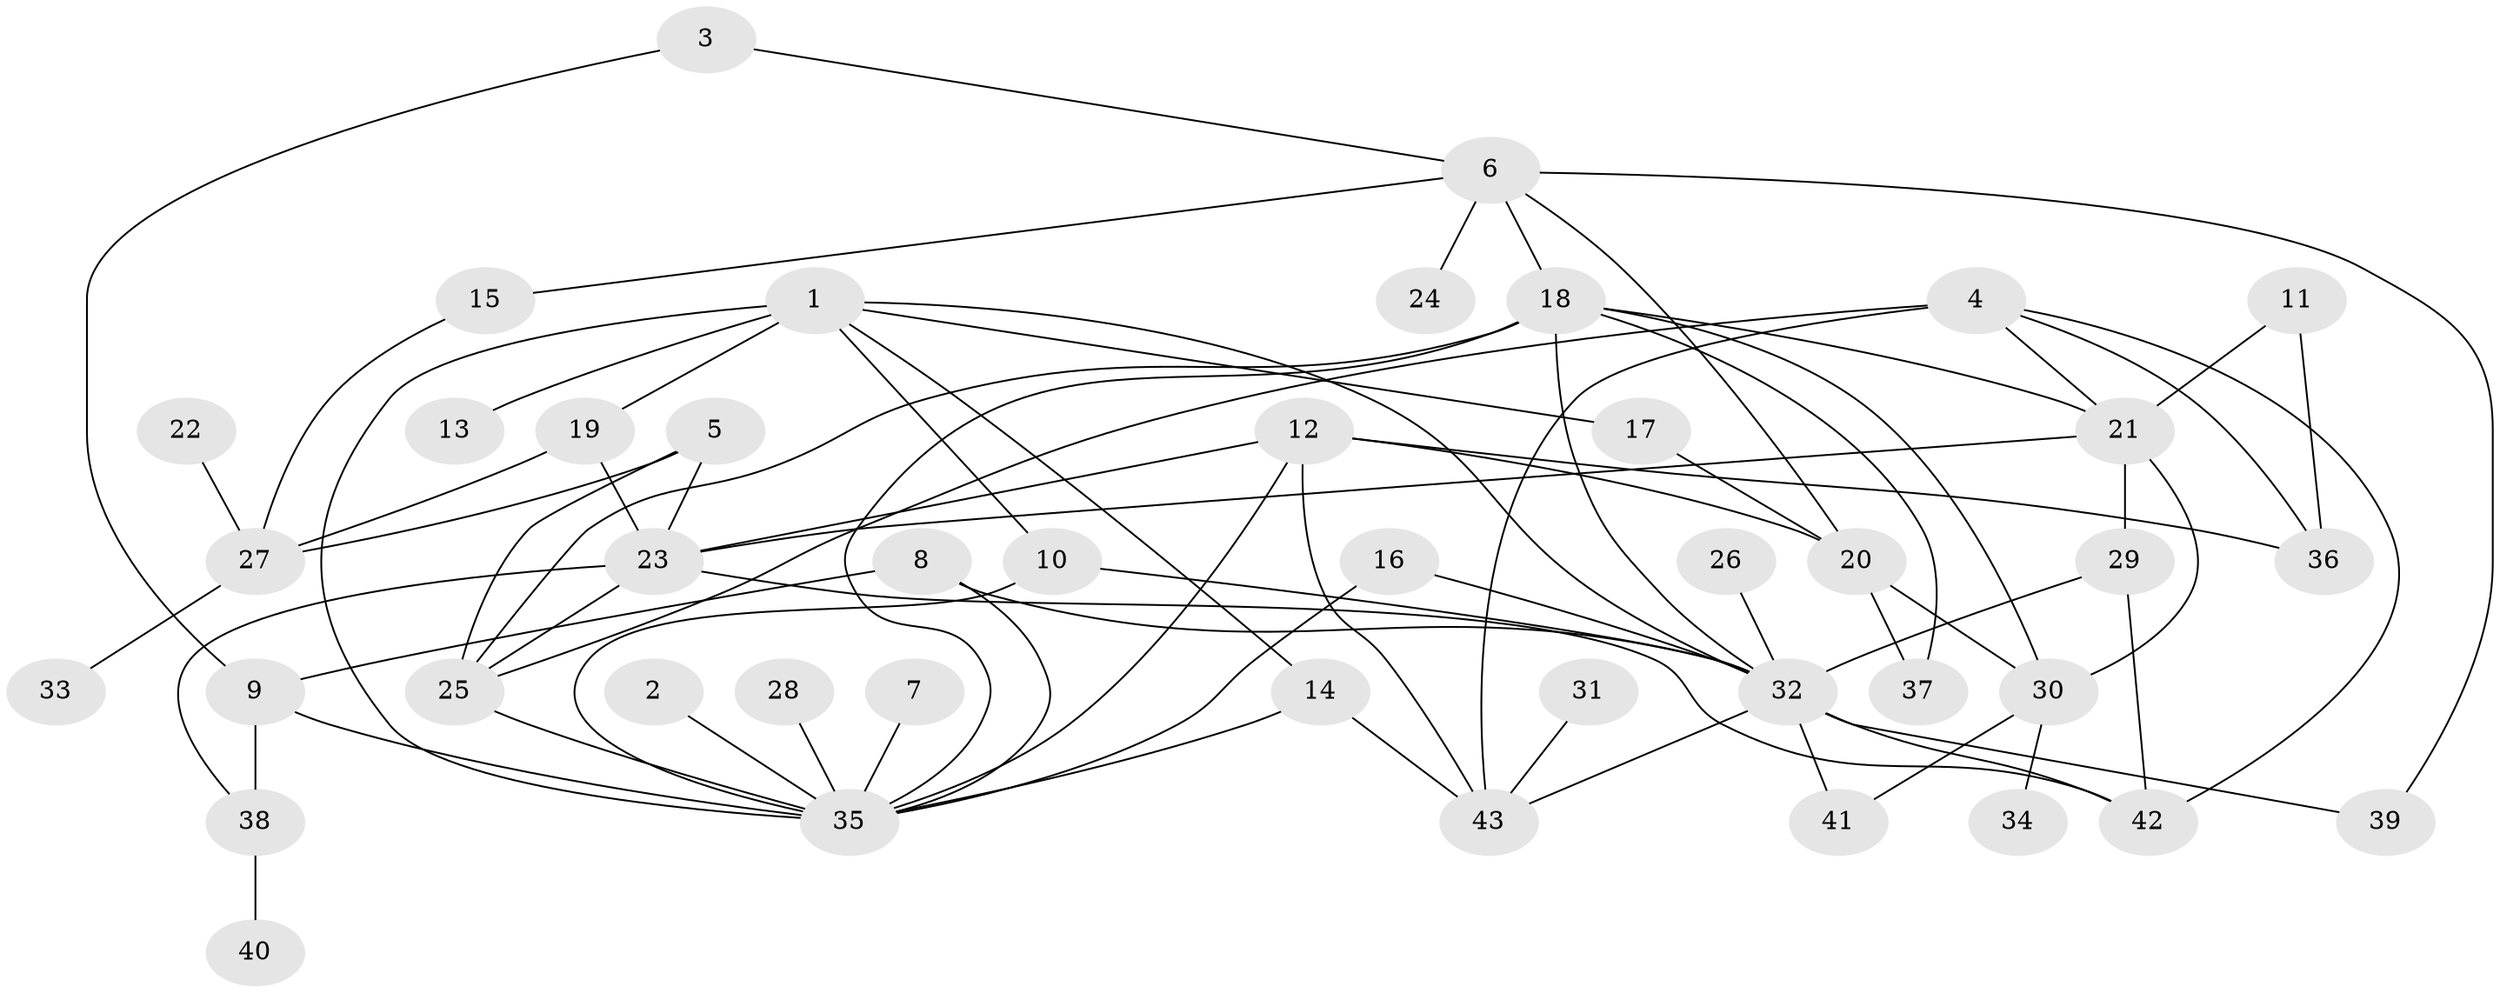 // original degree distribution, {15: 0.011627906976744186, 7: 0.05813953488372093, 6: 0.03488372093023256, 2: 0.19767441860465115, 4: 0.08139534883720931, 5: 0.05813953488372093, 1: 0.38372093023255816, 14: 0.011627906976744186, 8: 0.023255813953488372, 3: 0.13953488372093023}
// Generated by graph-tools (version 1.1) at 2025/01/03/09/25 03:01:55]
// undirected, 43 vertices, 75 edges
graph export_dot {
graph [start="1"]
  node [color=gray90,style=filled];
  1;
  2;
  3;
  4;
  5;
  6;
  7;
  8;
  9;
  10;
  11;
  12;
  13;
  14;
  15;
  16;
  17;
  18;
  19;
  20;
  21;
  22;
  23;
  24;
  25;
  26;
  27;
  28;
  29;
  30;
  31;
  32;
  33;
  34;
  35;
  36;
  37;
  38;
  39;
  40;
  41;
  42;
  43;
  1 -- 10 [weight=2.0];
  1 -- 13 [weight=1.0];
  1 -- 14 [weight=1.0];
  1 -- 17 [weight=2.0];
  1 -- 19 [weight=1.0];
  1 -- 32 [weight=1.0];
  1 -- 35 [weight=1.0];
  2 -- 35 [weight=1.0];
  3 -- 6 [weight=1.0];
  3 -- 9 [weight=1.0];
  4 -- 21 [weight=1.0];
  4 -- 25 [weight=1.0];
  4 -- 36 [weight=2.0];
  4 -- 42 [weight=1.0];
  4 -- 43 [weight=3.0];
  5 -- 23 [weight=1.0];
  5 -- 25 [weight=1.0];
  5 -- 27 [weight=1.0];
  6 -- 15 [weight=1.0];
  6 -- 18 [weight=1.0];
  6 -- 20 [weight=1.0];
  6 -- 24 [weight=1.0];
  6 -- 39 [weight=1.0];
  7 -- 35 [weight=1.0];
  8 -- 9 [weight=1.0];
  8 -- 32 [weight=1.0];
  8 -- 35 [weight=1.0];
  9 -- 35 [weight=1.0];
  9 -- 38 [weight=2.0];
  10 -- 32 [weight=1.0];
  10 -- 35 [weight=1.0];
  11 -- 21 [weight=1.0];
  11 -- 36 [weight=1.0];
  12 -- 20 [weight=1.0];
  12 -- 23 [weight=1.0];
  12 -- 35 [weight=1.0];
  12 -- 36 [weight=1.0];
  12 -- 43 [weight=1.0];
  14 -- 35 [weight=1.0];
  14 -- 43 [weight=1.0];
  15 -- 27 [weight=1.0];
  16 -- 32 [weight=1.0];
  16 -- 35 [weight=1.0];
  17 -- 20 [weight=1.0];
  18 -- 21 [weight=1.0];
  18 -- 25 [weight=1.0];
  18 -- 30 [weight=1.0];
  18 -- 32 [weight=1.0];
  18 -- 35 [weight=1.0];
  18 -- 37 [weight=1.0];
  19 -- 23 [weight=1.0];
  19 -- 27 [weight=1.0];
  20 -- 30 [weight=1.0];
  20 -- 37 [weight=1.0];
  21 -- 23 [weight=1.0];
  21 -- 29 [weight=1.0];
  21 -- 30 [weight=1.0];
  22 -- 27 [weight=1.0];
  23 -- 25 [weight=1.0];
  23 -- 38 [weight=1.0];
  23 -- 42 [weight=1.0];
  25 -- 35 [weight=1.0];
  26 -- 32 [weight=1.0];
  27 -- 33 [weight=1.0];
  28 -- 35 [weight=1.0];
  29 -- 32 [weight=1.0];
  29 -- 42 [weight=1.0];
  30 -- 34 [weight=1.0];
  30 -- 41 [weight=1.0];
  31 -- 43 [weight=1.0];
  32 -- 39 [weight=1.0];
  32 -- 41 [weight=1.0];
  32 -- 42 [weight=1.0];
  32 -- 43 [weight=2.0];
  38 -- 40 [weight=1.0];
}
